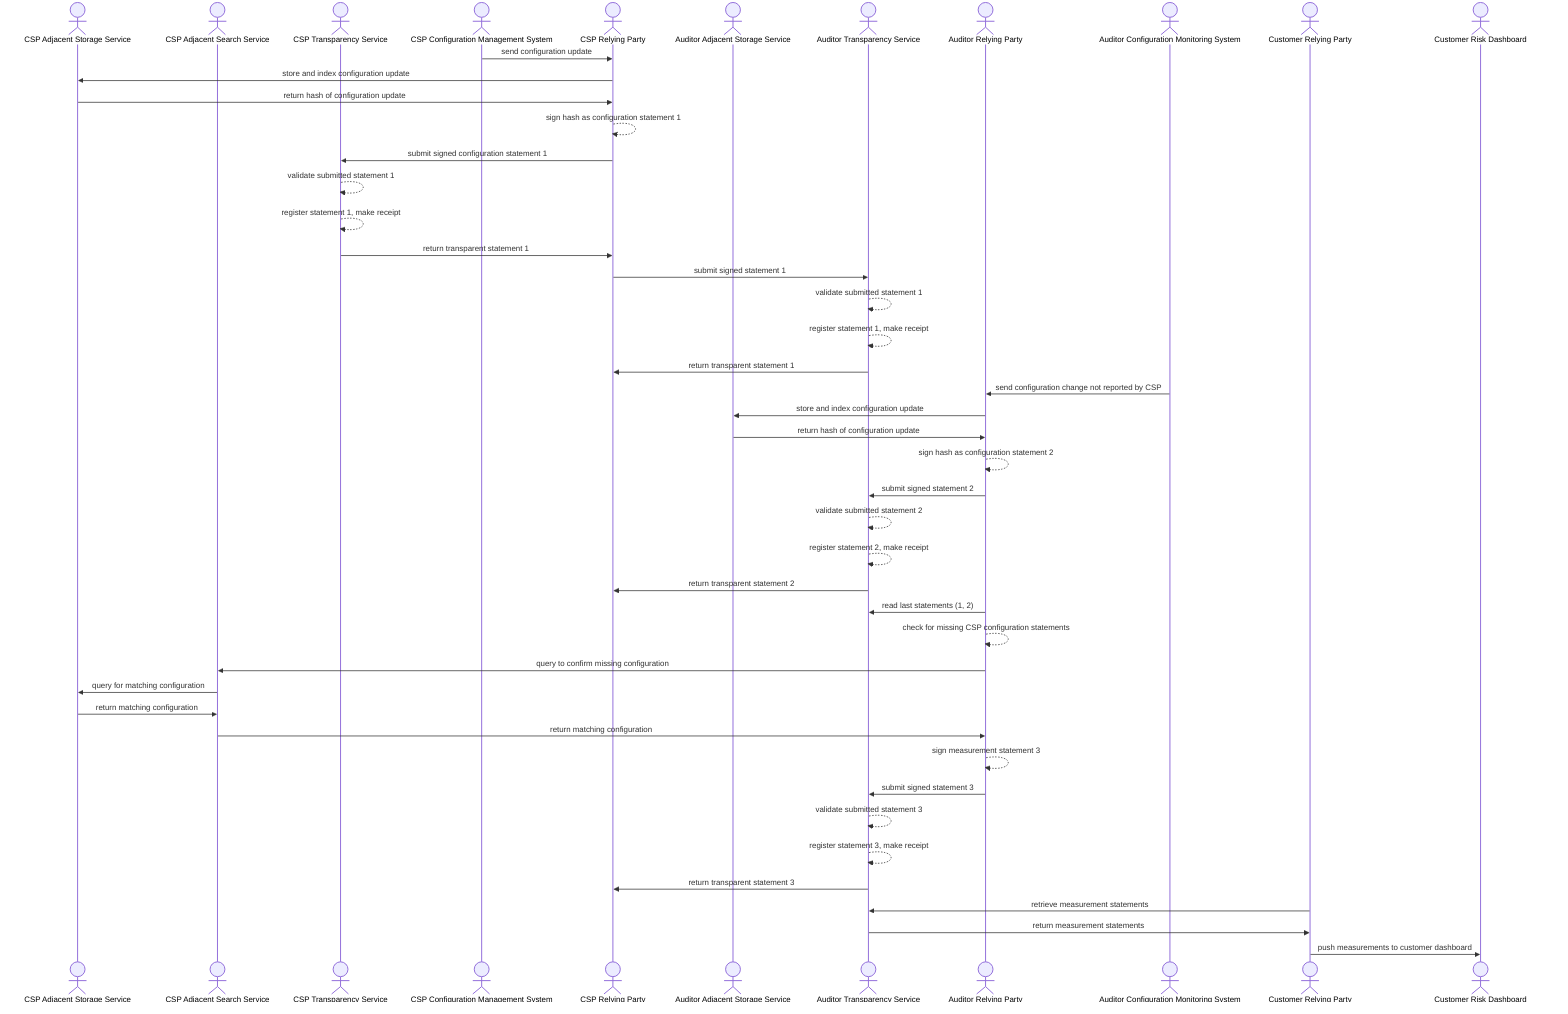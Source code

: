 sequenceDiagram
          actor CSP_TS_STORE as CSP Adjacent Storage Service
          actor CSP_TS_SEARCH as CSP Adjacent Search Service
          actor CSP_TS as CSP Transparency Service
          actor CSP_CMS as CSP Configuration Management System
          actor CSP_RP as CSP Relying Party
          actor AUDITOR_TS_STORE as Auditor Adjacent Storage Service        
          actor AUDITOR_TS as Auditor Transparency Service
          actor AUDITOR_RP as Auditor Relying Party
          actor AUDITOR_CMS as Auditor Configuration Monitoring System
          actor CUSTOMER_RP as Customer Relying Party
          actor CUSTOMER_GRC as Customer Risk Dashboard
          CSP_CMS->>CSP_RP: send configuration update
          CSP_RP->>CSP_TS_STORE: store and index configuration update
          CSP_TS_STORE->>CSP_RP: return hash of configuration update
          CSP_RP-->>CSP_RP: sign hash as configuration statement 1
          CSP_RP->>CSP_TS: submit signed configuration statement 1
          CSP_TS-->>CSP_TS: validate submitted statement 1
          CSP_TS-->>CSP_TS: register statement 1, make receipt
          CSP_TS->>CSP_RP: return transparent statement 1
          CSP_RP->>AUDITOR_TS: submit signed statement 1
          AUDITOR_TS-->>AUDITOR_TS: validate submitted statement 1
          AUDITOR_TS-->>AUDITOR_TS: register statement 1, make receipt
          AUDITOR_TS->>CSP_RP: return transparent statement 1
          AUDITOR_CMS->>AUDITOR_RP: send configuration change not reported by CSP
          AUDITOR_RP->>AUDITOR_TS_STORE: store and index configuration update
          AUDITOR_TS_STORE->>AUDITOR_RP: return hash of configuration update          
          AUDITOR_RP-->>AUDITOR_RP: sign hash as configuration statement 2
          AUDITOR_RP->>AUDITOR_TS: submit signed statement 2
          AUDITOR_TS-->>AUDITOR_TS: validate submitted statement 2
          AUDITOR_TS-->>AUDITOR_TS: register statement 2, make receipt
          AUDITOR_TS->>CSP_RP: return transparent statement 2
          AUDITOR_RP->>AUDITOR_TS: read last statements (1, 2)
          AUDITOR_RP-->>AUDITOR_RP: check for missing CSP configuration statements
          AUDITOR_RP->>CSP_TS_SEARCH: query to confirm missing configuration
          CSP_TS_SEARCH->>CSP_TS_STORE: query for matching configuration
          CSP_TS_STORE->>CSP_TS_SEARCH: return matching configuration
          CSP_TS_SEARCH->>AUDITOR_RP: return matching configuration
          AUDITOR_RP-->>AUDITOR_RP: sign measurement statement 3
          AUDITOR_RP->>AUDITOR_TS: submit signed statement 3
          AUDITOR_TS-->>AUDITOR_TS: validate submitted statement 3
          AUDITOR_TS-->>AUDITOR_TS: register statement 3, make receipt
          AUDITOR_TS->>CSP_RP: return transparent statement 3
          CUSTOMER_RP->>AUDITOR_TS: retrieve measurement statements
          AUDITOR_TS->>CUSTOMER_RP: return measurement statements
          CUSTOMER_RP->>CUSTOMER_GRC: push measurements to customer dashboard